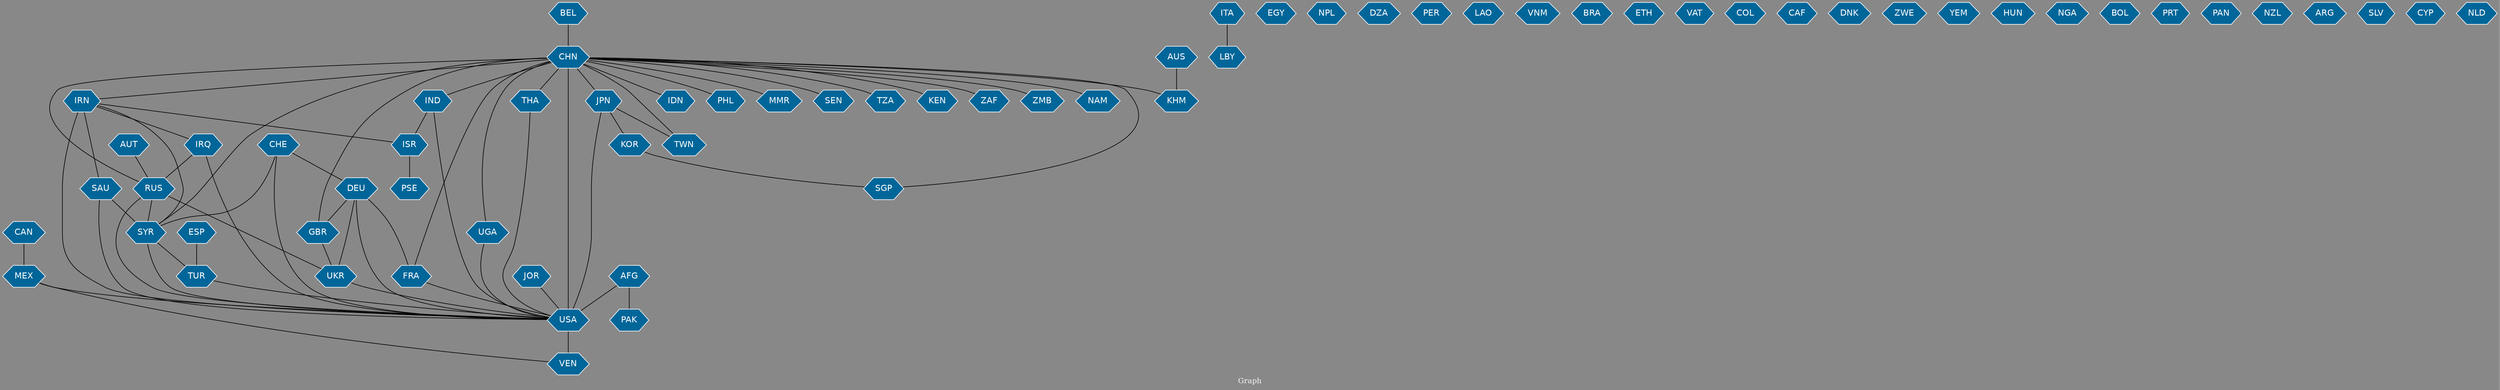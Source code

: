 // Countries together in item graph
graph {
	graph [bgcolor="#888888" fontcolor=white fontsize=12 label="Graph" outputorder=edgesfirst overlap=prism]
	node [color=white fillcolor="#006699" fontcolor=white fontname=Helvetica shape=hexagon style=filled]
	edge [arrowhead=open color=black fontcolor=white fontname=Courier fontsize=12]
		AFG [label=AFG]
		USA [label=USA]
		JPN [label=JPN]
		ITA [label=ITA]
		THA [label=THA]
		IRN [label=IRN]
		RUS [label=RUS]
		CHN [label=CHN]
		GBR [label=GBR]
		UKR [label=UKR]
		SYR [label=SYR]
		SGP [label=SGP]
		BEL [label=BEL]
		AUT [label=AUT]
		ISR [label=ISR]
		KHM [label=KHM]
		EGY [label=EGY]
		IDN [label=IDN]
		PHL [label=PHL]
		AUS [label=AUS]
		NPL [label=NPL]
		DZA [label=DZA]
		TWN [label=TWN]
		VEN [label=VEN]
		DEU [label=DEU]
		TUR [label=TUR]
		SAU [label=SAU]
		LBY [label=LBY]
		MEX [label=MEX]
		PER [label=PER]
		IND [label=IND]
		CHE [label=CHE]
		FRA [label=FRA]
		PAK [label=PAK]
		IRQ [label=IRQ]
		MMR [label=MMR]
		CAN [label=CAN]
		LAO [label=LAO]
		VNM [label=VNM]
		UGA [label=UGA]
		BRA [label=BRA]
		ETH [label=ETH]
		SEN [label=SEN]
		JOR [label=JOR]
		KOR [label=KOR]
		TZA [label=TZA]
		VAT [label=VAT]
		COL [label=COL]
		CAF [label=CAF]
		PSE [label=PSE]
		KEN [label=KEN]
		ZAF [label=ZAF]
		DNK [label=DNK]
		ESP [label=ESP]
		ZWE [label=ZWE]
		YEM [label=YEM]
		HUN [label=HUN]
		NGA [label=NGA]
		BOL [label=BOL]
		PRT [label=PRT]
		PAN [label=PAN]
		NZL [label=NZL]
		ARG [label=ARG]
		SLV [label=SLV]
		CYP [label=CYP]
		NLD [label=NLD]
		ZMB [label=ZMB]
		NAM [label=NAM]
			IND -- ISR [weight=1]
			MEX -- USA [weight=2]
			FRA -- USA [weight=6]
			DEU -- FRA [weight=1]
			DEU -- UKR [weight=3]
			CHN -- THA [weight=4]
			SYR -- TUR [weight=1]
			SYR -- USA [weight=3]
			CHN -- USA [weight=33]
			RUS -- SYR [weight=2]
			IRN -- IRQ [weight=1]
			ITA -- LBY [weight=1]
			CHN -- KHM [weight=2]
			CHN -- GBR [weight=5]
			IRQ -- USA [weight=1]
			RUS -- USA [weight=3]
			CHN -- IRN [weight=1]
			AUT -- RUS [weight=1]
			CHN -- IDN [weight=1]
			THA -- USA [weight=2]
			CHE -- SYR [weight=3]
			UGA -- USA [weight=1]
			CHN -- TZA [weight=1]
			CHN -- IND [weight=2]
			ESP -- TUR [weight=1]
			CHN -- ZAF [weight=1]
			CHN -- TWN [weight=4]
			CHN -- MMR [weight=2]
			CHN -- SGP [weight=1]
			IRN -- SAU [weight=1]
			JPN -- USA [weight=2]
			AFG -- USA [weight=3]
			GBR -- UKR [weight=1]
			CHN -- SEN [weight=3]
			CHE -- USA [weight=1]
			CHN -- JPN [weight=21]
			CHN -- RUS [weight=4]
			CHN -- PHL [weight=6]
			CHE -- DEU [weight=1]
			CAN -- MEX [weight=1]
			DEU -- USA [weight=1]
			RUS -- UKR [weight=2]
			IRN -- ISR [weight=1]
			CHN -- UGA [weight=1]
			USA -- VEN [weight=4]
			IRN -- USA [weight=5]
			KOR -- SGP [weight=1]
			CHN -- FRA [weight=1]
			DEU -- GBR [weight=1]
			BEL -- CHN [weight=2]
			UKR -- USA [weight=3]
			CHN -- SYR [weight=1]
			JOR -- USA [weight=1]
			JPN -- TWN [weight=5]
			IRN -- SYR [weight=1]
			TUR -- USA [weight=1]
			CHN -- KEN [weight=1]
			IRQ -- RUS [weight=1]
			ISR -- PSE [weight=1]
			JPN -- KOR [weight=1]
			SAU -- SYR [weight=1]
			CHN -- ZMB [weight=1]
			AFG -- PAK [weight=2]
			IND -- USA [weight=3]
			CHN -- NAM [weight=1]
			AUS -- KHM [weight=1]
			MEX -- VEN [weight=1]
			SAU -- USA [weight=1]
}